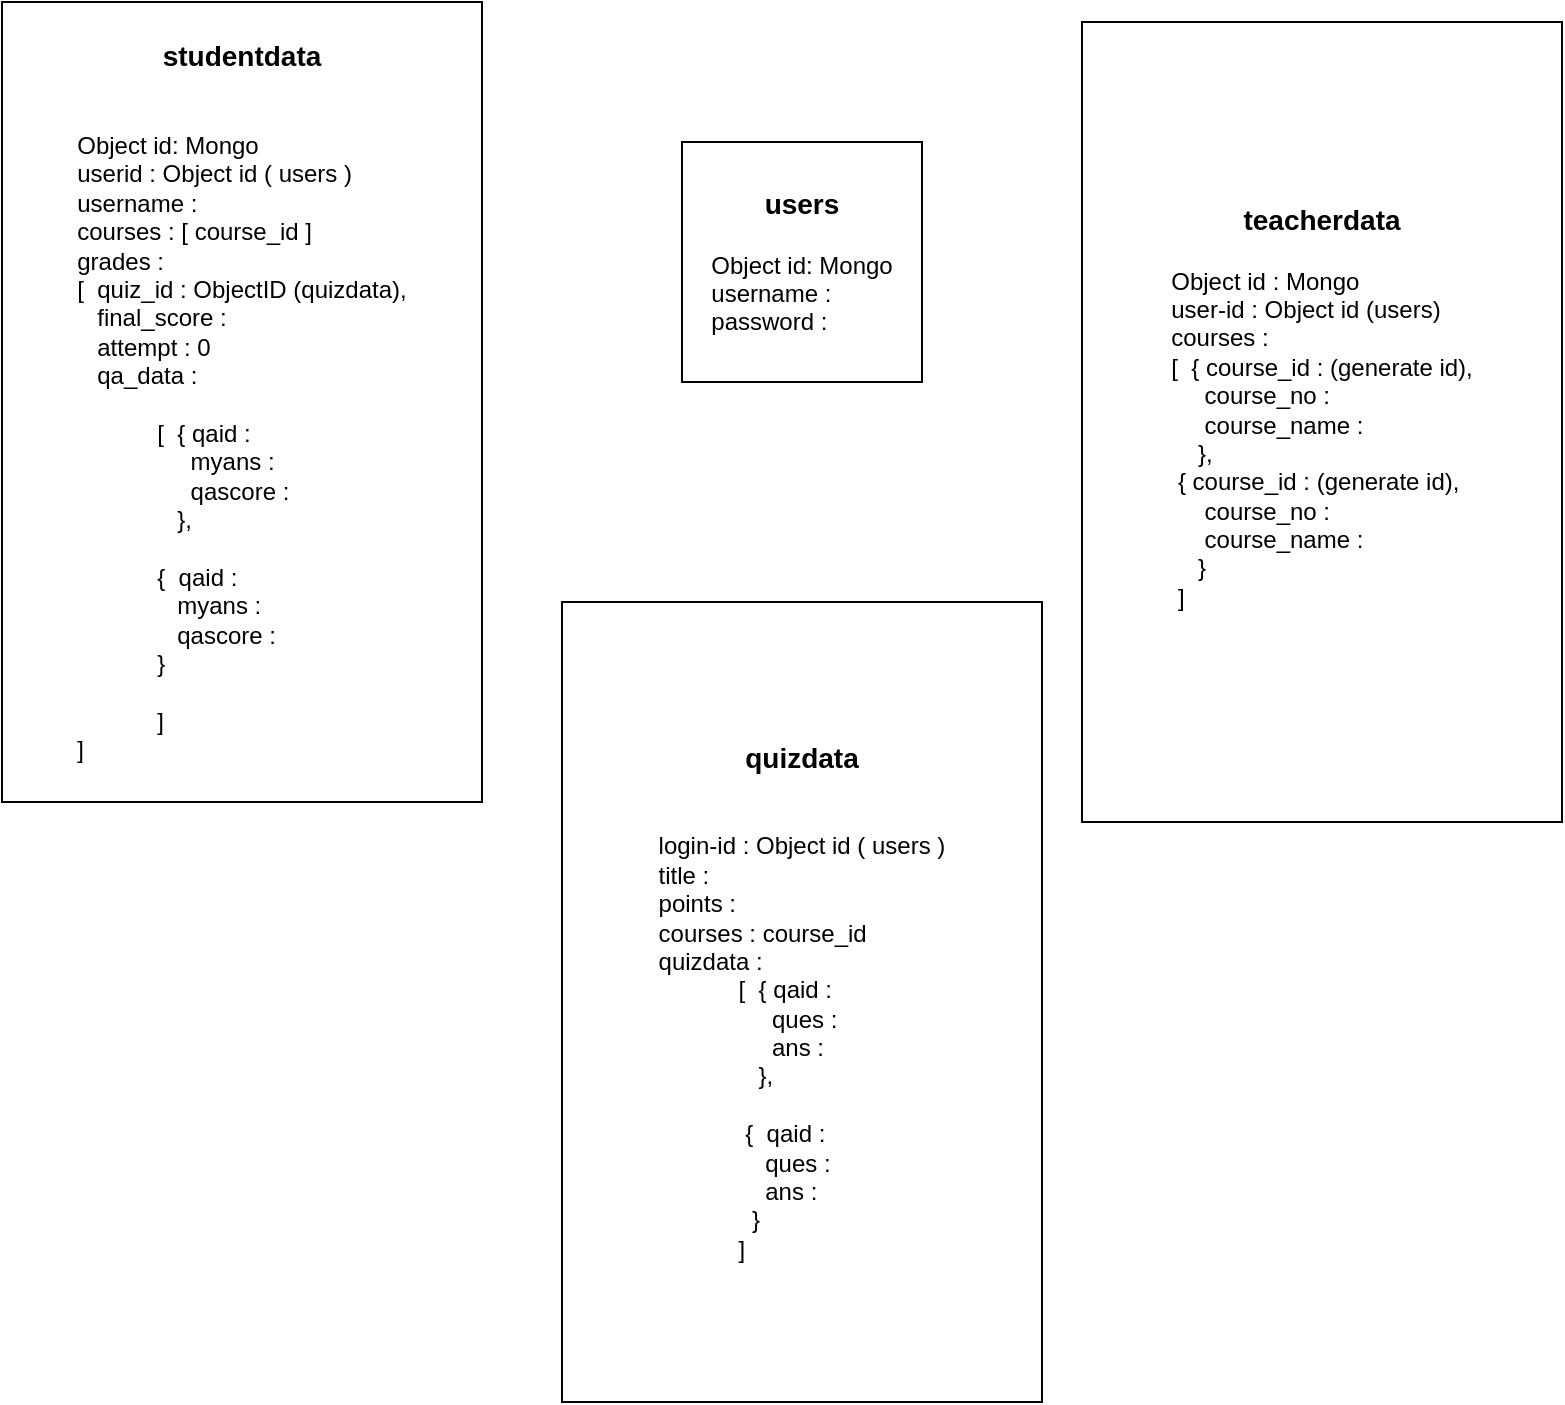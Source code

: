 <mxfile version="13.11.0" type="device"><diagram id="AUjovQYOVuhmDd2RXNdG" name="Page-1"><mxGraphModel dx="868" dy="450" grid="1" gridSize="10" guides="1" tooltips="1" connect="1" arrows="1" fold="1" page="1" pageScale="1" pageWidth="850" pageHeight="1100" math="0" shadow="0"><root><mxCell id="0"/><mxCell id="1" parent="0"/><mxCell id="Lyqw2se8GRXJX9XHB88S-1" value="&lt;b&gt;&lt;font style=&quot;font-size: 14px&quot;&gt;users&lt;/font&gt;&lt;/b&gt;&lt;br&gt;&lt;br&gt;Object id: Mongo&lt;br&gt;&lt;div style=&quot;text-align: left&quot;&gt;&lt;span&gt;username :&lt;/span&gt;&lt;/div&gt;&lt;div style=&quot;text-align: left&quot;&gt;&lt;span&gt;password :&lt;/span&gt;&lt;/div&gt;" style="whiteSpace=wrap;html=1;aspect=fixed;" parent="1" vertex="1"><mxGeometry x="380" y="120" width="120" height="120" as="geometry"/></mxCell><mxCell id="Lyqw2se8GRXJX9XHB88S-2" value="&lt;font style=&quot;font-size: 14px&quot;&gt;&lt;b&gt;studentdata&lt;/b&gt;&lt;/font&gt;&lt;br&gt;&lt;br&gt;&lt;div style=&quot;text-align: left&quot;&gt;&lt;br&gt;&lt;/div&gt;&lt;div style=&quot;text-align: left&quot;&gt;&lt;span style=&quot;text-align: center&quot;&gt;Object id: Mongo&lt;/span&gt;&lt;span&gt;&lt;br&gt;&lt;/span&gt;&lt;/div&gt;&lt;div style=&quot;text-align: left&quot;&gt;&lt;span&gt;userid : Object id ( users )&lt;/span&gt;&lt;/div&gt;&lt;div style=&quot;text-align: left&quot;&gt;&lt;span&gt;username :&amp;nbsp;&lt;/span&gt;&lt;/div&gt;&lt;div style=&quot;text-align: left&quot;&gt;&lt;span&gt;courses : [ course_id ]&lt;/span&gt;&lt;/div&gt;&lt;div style=&quot;text-align: left&quot;&gt;&lt;span&gt;grades :&amp;nbsp;&lt;/span&gt;&lt;/div&gt;&lt;div style=&quot;text-align: left&quot;&gt;&lt;span&gt;[&amp;nbsp; quiz_id : ObjectID (quizdata),&lt;/span&gt;&lt;/div&gt;&lt;div style=&quot;text-align: left&quot;&gt;&lt;span&gt;&amp;nbsp; &amp;nbsp;final_score :&lt;/span&gt;&lt;/div&gt;&lt;div style=&quot;text-align: left&quot;&gt;&lt;span&gt;&amp;nbsp; &amp;nbsp;attempt : 0&lt;/span&gt;&lt;/div&gt;&lt;div style=&quot;text-align: left&quot;&gt;&lt;span&gt;&amp;nbsp; &amp;nbsp;qa_data :&lt;/span&gt;&lt;/div&gt;&lt;div style=&quot;text-align: left&quot;&gt;&lt;span&gt;&lt;br&gt;&lt;/span&gt;&lt;/div&gt;&lt;blockquote style=&quot;margin: 0 0 0 40px ; border: none ; padding: 0px&quot;&gt;&lt;div style=&quot;text-align: justify&quot;&gt;&lt;span&gt;[&amp;nbsp; { qaid&amp;nbsp;&lt;/span&gt;&lt;span&gt;:&lt;/span&gt;&lt;/div&gt;&lt;div style=&quot;text-align: justify&quot;&gt;&lt;span&gt;&amp;nbsp; &amp;nbsp; &amp;nbsp;myans :&lt;/span&gt;&lt;/div&gt;&lt;div style=&quot;text-align: justify&quot;&gt;&lt;span&gt;&amp;nbsp; &amp;nbsp; &amp;nbsp;qascore :&amp;nbsp;&lt;/span&gt;&lt;/div&gt;&lt;div style=&quot;text-align: justify&quot;&gt;&lt;span&gt;&amp;nbsp; &amp;nbsp;},&lt;/span&gt;&lt;/div&gt;&lt;div style=&quot;text-align: justify&quot;&gt;&lt;span&gt;&lt;br&gt;&lt;/span&gt;&lt;/div&gt;&lt;div style=&quot;text-align: justify&quot;&gt;&lt;span&gt;{&amp;nbsp; qaid :&amp;nbsp;&amp;nbsp;&lt;/span&gt;&lt;/div&gt;&lt;div style=&quot;text-align: justify&quot;&gt;&lt;span&gt;&amp;nbsp; &amp;nbsp;myans :&amp;nbsp;&lt;/span&gt;&lt;/div&gt;&lt;div style=&quot;text-align: justify&quot;&gt;&lt;span&gt;&amp;nbsp; &amp;nbsp;qascore :&lt;/span&gt;&lt;/div&gt;&lt;div style=&quot;text-align: justify&quot;&gt;&lt;span&gt;}&amp;nbsp;&lt;/span&gt;&lt;/div&gt;&lt;div style=&quot;text-align: justify&quot;&gt;&lt;span&gt;&lt;br&gt;&lt;/span&gt;&lt;/div&gt;&lt;div style=&quot;text-align: justify&quot;&gt;&lt;span&gt;]&lt;/span&gt;&lt;/div&gt;&lt;/blockquote&gt;&lt;span&gt;&lt;div style=&quot;text-align: left&quot;&gt;&lt;span&gt;]&lt;/span&gt;&lt;/div&gt;&lt;/span&gt;" style="rounded=0;whiteSpace=wrap;html=1;" parent="1" vertex="1"><mxGeometry x="40" y="50" width="240" height="400" as="geometry"/></mxCell><mxCell id="Lyqw2se8GRXJX9XHB88S-3" value="&lt;font style=&quot;font-size: 14px&quot;&gt;&lt;b&gt;quizdata&lt;/b&gt;&lt;/font&gt;&lt;br&gt;&lt;br&gt;&lt;div style=&quot;text-align: left&quot;&gt;&lt;br&gt;&lt;/div&gt;&lt;div style=&quot;text-align: left&quot;&gt;&lt;span&gt;login-id : Object id ( users )&lt;/span&gt;&lt;/div&gt;&lt;div style=&quot;text-align: left&quot;&gt;&lt;span&gt;title :&amp;nbsp;&lt;/span&gt;&lt;/div&gt;&lt;div style=&quot;text-align: left&quot;&gt;&lt;span&gt;points :&lt;/span&gt;&lt;/div&gt;&lt;div style=&quot;text-align: left&quot;&gt;&lt;span&gt;courses : course_id&lt;/span&gt;&lt;/div&gt;&lt;div style=&quot;text-align: left&quot;&gt;&lt;span&gt;quizdata :&amp;nbsp;&lt;/span&gt;&lt;/div&gt;&lt;blockquote style=&quot;margin: 0 0 0 40px ; border: none ; padding: 0px&quot;&gt;&lt;div style=&quot;text-align: justify&quot;&gt;&lt;span&gt;[&amp;nbsp; { qaid&amp;nbsp;&lt;/span&gt;&lt;span&gt;:&lt;/span&gt;&lt;/div&gt;&lt;div style=&quot;text-align: justify&quot;&gt;&lt;span&gt;&amp;nbsp; &amp;nbsp; &amp;nbsp;ques :&lt;/span&gt;&lt;/div&gt;&lt;div style=&quot;text-align: justify&quot;&gt;&lt;span&gt;&amp;nbsp; &amp;nbsp; &amp;nbsp;ans :&amp;nbsp;&lt;/span&gt;&lt;/div&gt;&lt;div style=&quot;text-align: justify&quot;&gt;&lt;span&gt;&amp;nbsp; &amp;nbsp;},&lt;/span&gt;&lt;/div&gt;&lt;div style=&quot;text-align: justify&quot;&gt;&lt;span&gt;&lt;br&gt;&lt;/span&gt;&lt;/div&gt;&lt;div style=&quot;text-align: justify&quot;&gt;&lt;span&gt;&amp;nbsp;{&amp;nbsp; qaid :&amp;nbsp;&amp;nbsp;&lt;/span&gt;&lt;/div&gt;&lt;div style=&quot;text-align: justify&quot;&gt;&lt;span&gt;&amp;nbsp; &amp;nbsp; ques :&amp;nbsp;&lt;/span&gt;&lt;/div&gt;&lt;div style=&quot;text-align: justify&quot;&gt;&lt;span&gt;&amp;nbsp; &amp;nbsp; ans :&lt;/span&gt;&lt;/div&gt;&lt;div style=&quot;text-align: justify&quot;&gt;&lt;span&gt;&amp;nbsp; }&lt;/span&gt;&lt;/div&gt;&lt;div style=&quot;text-align: justify&quot;&gt;&lt;span&gt;]&lt;/span&gt;&lt;/div&gt;&lt;/blockquote&gt;" style="rounded=0;whiteSpace=wrap;html=1;" parent="1" vertex="1"><mxGeometry x="320" y="350" width="240" height="400" as="geometry"/></mxCell><mxCell id="Lyqw2se8GRXJX9XHB88S-4" value="&lt;font style=&quot;font-size: 14px&quot;&gt;&lt;b&gt;teacherdata&lt;/b&gt;&lt;/font&gt;&lt;br&gt;&lt;br&gt;&lt;div style=&quot;text-align: left&quot;&gt;Object id : Mongo&lt;/div&gt;&lt;div style=&quot;text-align: left&quot;&gt;&lt;span&gt;user-&lt;/span&gt;&lt;span&gt;id : Object id (users)&lt;/span&gt;&lt;/div&gt;&lt;div style=&quot;text-align: left&quot;&gt;&lt;span&gt;courses :&amp;nbsp;&lt;/span&gt;&lt;/div&gt;&lt;div style=&quot;text-align: left&quot;&gt;&lt;span&gt;[&amp;nbsp; { course_id : (generate id),&lt;/span&gt;&lt;/div&gt;&lt;div style=&quot;text-align: left&quot;&gt;&lt;span&gt;&amp;nbsp; &amp;nbsp; &amp;nbsp;course_no :&lt;/span&gt;&lt;/div&gt;&lt;div style=&quot;text-align: left&quot;&gt;&lt;span&gt;&amp;nbsp; &amp;nbsp; &amp;nbsp;course_name :&lt;/span&gt;&lt;/div&gt;&lt;div style=&quot;text-align: left&quot;&gt;&amp;nbsp; &amp;nbsp; },&lt;/div&gt;&lt;div style=&quot;text-align: left&quot;&gt;&lt;div&gt;&amp;nbsp;&lt;span&gt;{ course_id :&amp;nbsp;&lt;/span&gt;&lt;span&gt;(generate id)&lt;/span&gt;&lt;span&gt;,&lt;/span&gt;&lt;/div&gt;&lt;div&gt;&amp;nbsp; &amp;nbsp; &amp;nbsp;course_no :&lt;/div&gt;&lt;div&gt;&amp;nbsp; &amp;nbsp; &amp;nbsp;course_name :&lt;/div&gt;&lt;div&gt;&amp;nbsp; &amp;nbsp; }&lt;/div&gt;&lt;div&gt;&amp;nbsp;]&lt;/div&gt;&lt;/div&gt;&lt;div style=&quot;text-align: left&quot;&gt;&amp;nbsp;&amp;nbsp;&lt;/div&gt;" style="rounded=0;whiteSpace=wrap;html=1;" parent="1" vertex="1"><mxGeometry x="580" y="60" width="240" height="400" as="geometry"/></mxCell></root></mxGraphModel></diagram></mxfile>